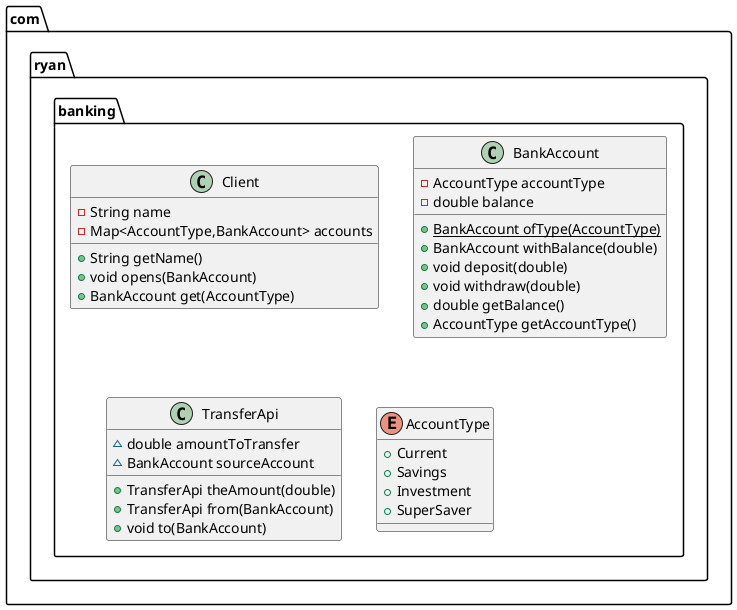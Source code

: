 @startuml
class com.ryan.banking.Client {
- String name
- Map<AccountType,BankAccount> accounts
+ String getName()
+ void opens(BankAccount)
+ BankAccount get(AccountType)
}
class com.ryan.banking.BankAccount {
- AccountType accountType
- double balance
+ {static} BankAccount ofType(AccountType)
+ BankAccount withBalance(double)
+ void deposit(double)
+ void withdraw(double)
+ double getBalance()
+ AccountType getAccountType()
}
class com.ryan.banking.TransferApi {
~ double amountToTransfer
~ BankAccount sourceAccount
+ TransferApi theAmount(double)
+ TransferApi from(BankAccount)
+ void to(BankAccount)
}
enum com.ryan.banking.AccountType {
+  Current
+  Savings
+  Investment
+  SuperSaver
}
@enduml